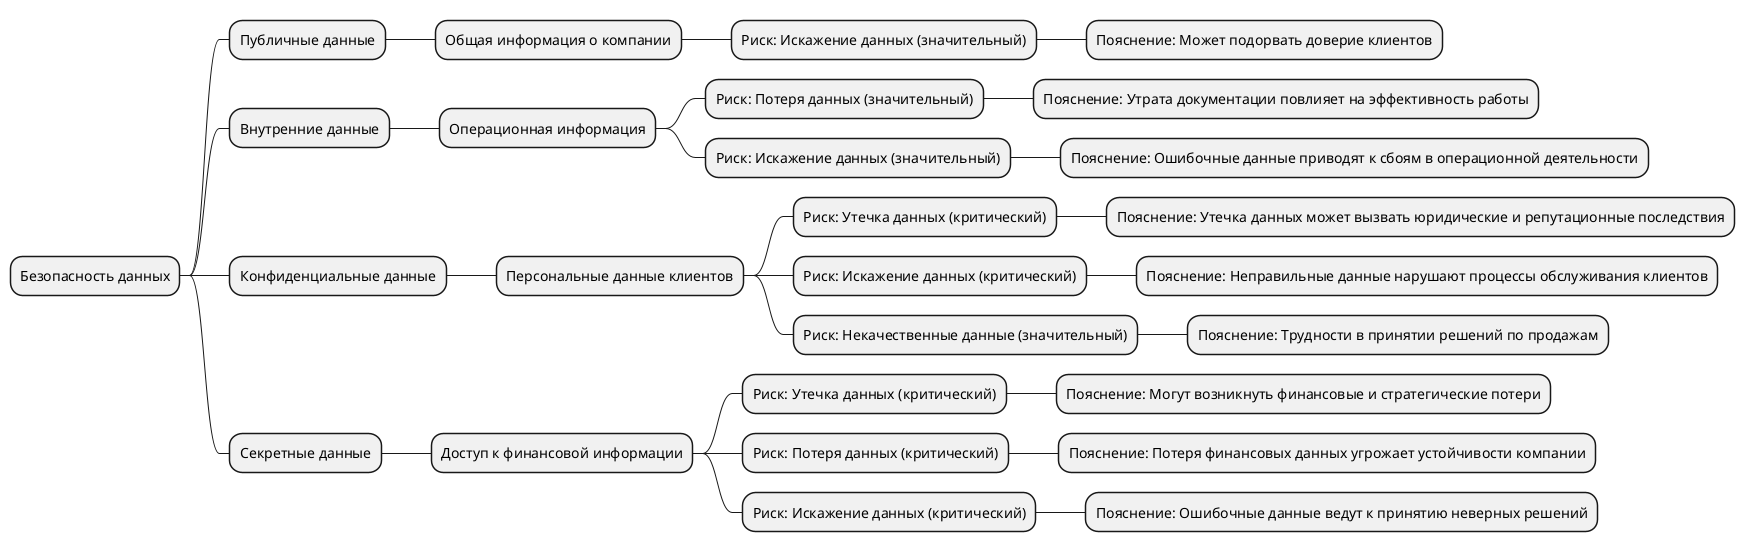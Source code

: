 @startmindmap
* Безопасность данных
** Публичные данные
*** Общая информация о компании
**** Риск: Искажение данных (значительный)
***** Пояснение: Может подорвать доверие клиентов
** Внутренние данные
*** Операционная информация
**** Риск: Потеря данных (значительный)
***** Пояснение: Утрата документации повлияет на эффективность работы
**** Риск: Искажение данных (значительный)
***** Пояснение: Ошибочные данные приводят к сбоям в операционной деятельности
** Конфиденциальные данные
*** Персональные данные клиентов
**** Риск: Утечка данных (критический)
***** Пояснение: Утечка данных может вызвать юридические и репутационные последствия
**** Риск: Искажение данных (критический)
***** Пояснение: Неправильные данные нарушают процессы обслуживания клиентов
**** Риск: Некачественные данные (значительный)
***** Пояснение: Трудности в принятии решений по продажам
** Секретные данные
*** Доступ к финансовой информации
**** Риск: Утечка данных (критический)
***** Пояснение: Могут возникнуть финансовые и стратегические потери
**** Риск: Потеря данных (критический)
***** Пояснение: Потеря финансовых данных угрожает устойчивости компании
**** Риск: Искажение данных (критический)
***** Пояснение: Ошибочные данные ведут к принятию неверных решений
@endmindmap